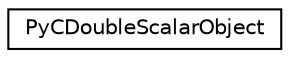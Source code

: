 digraph "Graphical Class Hierarchy"
{
 // LATEX_PDF_SIZE
  edge [fontname="Helvetica",fontsize="10",labelfontname="Helvetica",labelfontsize="10"];
  node [fontname="Helvetica",fontsize="10",shape=record];
  rankdir="LR";
  Node0 [label="PyCDoubleScalarObject",height=0.2,width=0.4,color="black", fillcolor="white", style="filled",URL="$structPyCDoubleScalarObject.html",tooltip=" "];
}

